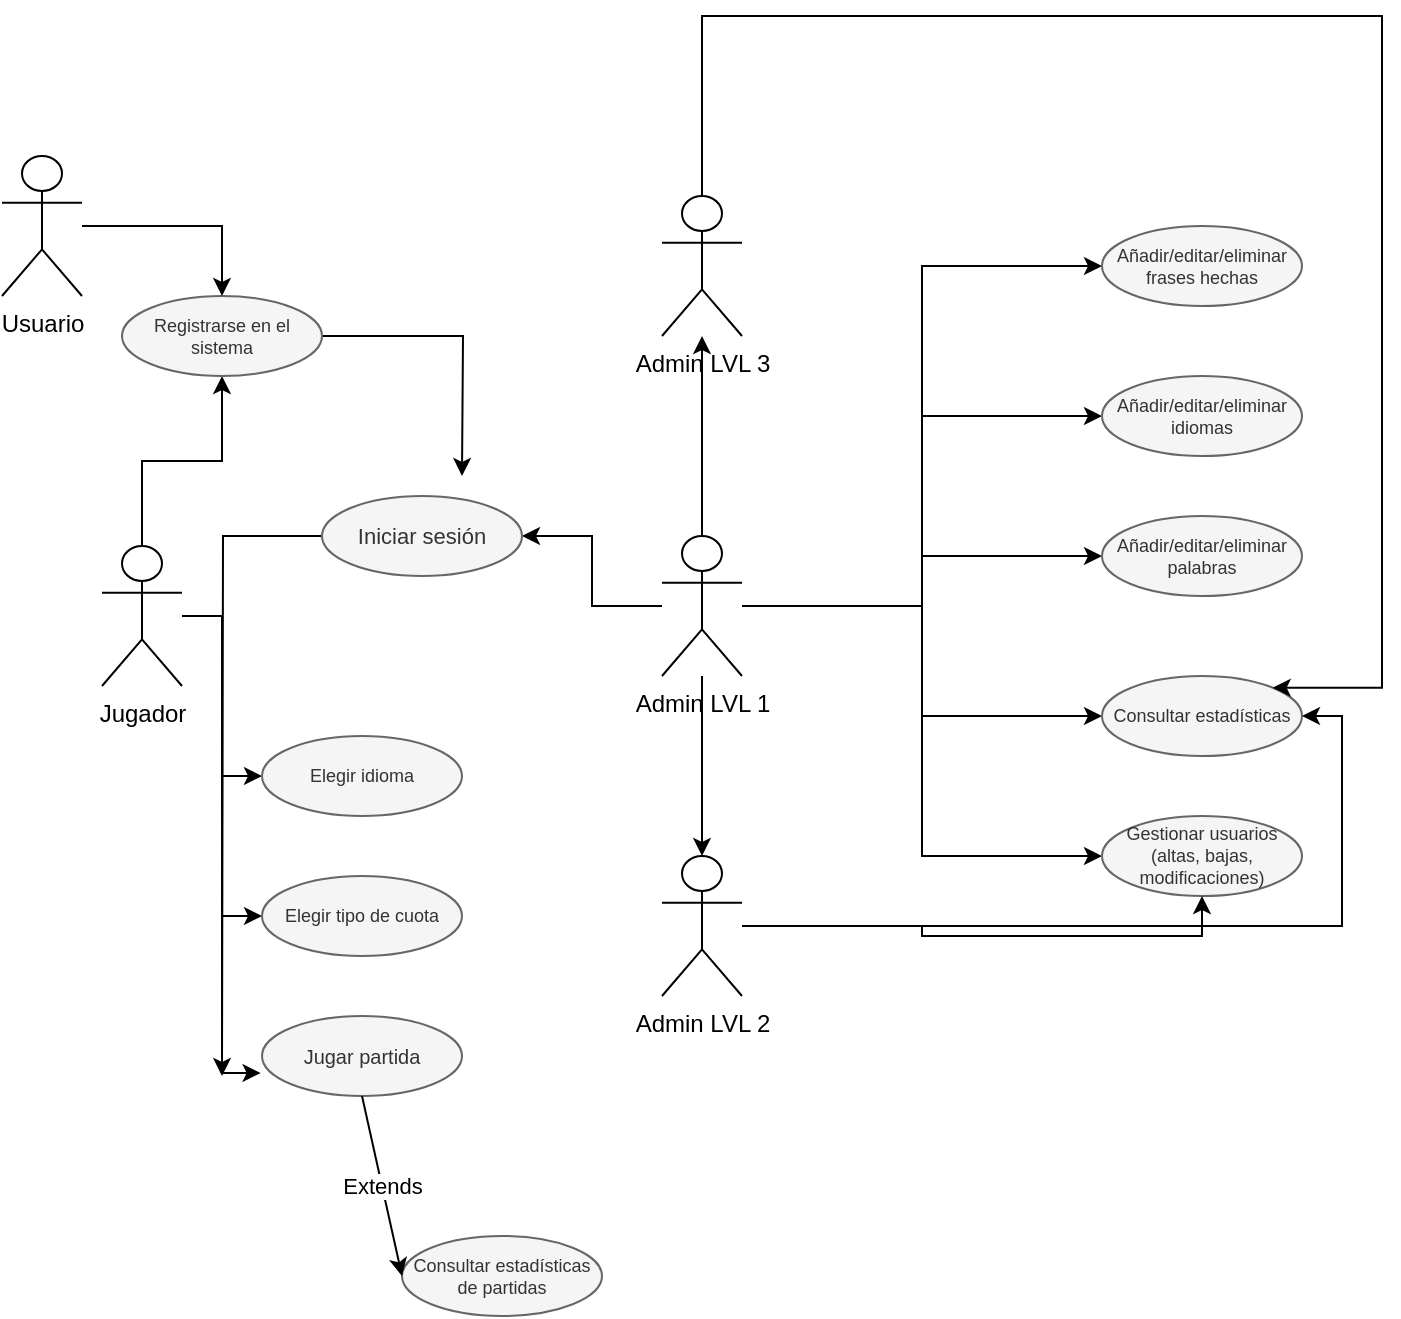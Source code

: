 <mxfile version="26.2.10">
  <diagram name="Pàgina-1" id="0ruSk0YyNo4MwrTmhed8">
    <mxGraphModel dx="856" dy="925" grid="1" gridSize="10" guides="1" tooltips="1" connect="1" arrows="1" fold="1" page="1" pageScale="1" pageWidth="2339" pageHeight="3300" math="0" shadow="0">
      <root>
        <mxCell id="0" />
        <mxCell id="1" parent="0" />
        <mxCell id="G-jLx8eTbRwUM8pdqsnZ-8" style="edgeStyle=orthogonalEdgeStyle;rounded=0;orthogonalLoop=1;jettySize=auto;html=1;entryX=0.5;entryY=1;entryDx=0;entryDy=0;" edge="1" parent="1" source="GyufhPFvqugWBIpEKS0c-1" target="GyufhPFvqugWBIpEKS0c-3">
          <mxGeometry relative="1" as="geometry" />
        </mxCell>
        <mxCell id="G-jLx8eTbRwUM8pdqsnZ-14" style="edgeStyle=orthogonalEdgeStyle;rounded=0;orthogonalLoop=1;jettySize=auto;html=1;entryX=0;entryY=0.5;entryDx=0;entryDy=0;" edge="1" parent="1" source="GyufhPFvqugWBIpEKS0c-1" target="GyufhPFvqugWBIpEKS0c-8">
          <mxGeometry relative="1" as="geometry" />
        </mxCell>
        <mxCell id="G-jLx8eTbRwUM8pdqsnZ-17" style="edgeStyle=orthogonalEdgeStyle;rounded=0;orthogonalLoop=1;jettySize=auto;html=1;entryX=0;entryY=0.5;entryDx=0;entryDy=0;" edge="1" parent="1" source="GyufhPFvqugWBIpEKS0c-1" target="GyufhPFvqugWBIpEKS0c-9">
          <mxGeometry relative="1" as="geometry" />
        </mxCell>
        <mxCell id="GyufhPFvqugWBIpEKS0c-1" value="Jugador" style="shape=umlActor;verticalLabelPosition=bottom;verticalAlign=top;html=1;outlineConnect=0;fontSize=12;" parent="1" vertex="1">
          <mxGeometry x="140" y="435" width="40" height="70" as="geometry" />
        </mxCell>
        <mxCell id="G-jLx8eTbRwUM8pdqsnZ-5" style="edgeStyle=orthogonalEdgeStyle;rounded=0;orthogonalLoop=1;jettySize=auto;html=1;exitX=0.5;exitY=0;exitDx=0;exitDy=0;exitPerimeter=0;" edge="1" parent="1" source="GyufhPFvqugWBIpEKS0c-2" target="GyufhPFvqugWBIpEKS0c-28">
          <mxGeometry relative="1" as="geometry" />
        </mxCell>
        <mxCell id="G-jLx8eTbRwUM8pdqsnZ-6" style="edgeStyle=orthogonalEdgeStyle;rounded=0;orthogonalLoop=1;jettySize=auto;html=1;" edge="1" parent="1" source="GyufhPFvqugWBIpEKS0c-2" target="GyufhPFvqugWBIpEKS0c-27">
          <mxGeometry relative="1" as="geometry" />
        </mxCell>
        <mxCell id="G-jLx8eTbRwUM8pdqsnZ-24" style="edgeStyle=orthogonalEdgeStyle;rounded=0;orthogonalLoop=1;jettySize=auto;html=1;entryX=1;entryY=0.5;entryDx=0;entryDy=0;" edge="1" parent="1" source="GyufhPFvqugWBIpEKS0c-2" target="GyufhPFvqugWBIpEKS0c-4">
          <mxGeometry relative="1" as="geometry" />
        </mxCell>
        <mxCell id="G-jLx8eTbRwUM8pdqsnZ-25" style="edgeStyle=orthogonalEdgeStyle;rounded=0;orthogonalLoop=1;jettySize=auto;html=1;entryX=0;entryY=0.5;entryDx=0;entryDy=0;" edge="1" parent="1" source="GyufhPFvqugWBIpEKS0c-2" target="GyufhPFvqugWBIpEKS0c-7">
          <mxGeometry relative="1" as="geometry" />
        </mxCell>
        <mxCell id="G-jLx8eTbRwUM8pdqsnZ-26" style="edgeStyle=orthogonalEdgeStyle;rounded=0;orthogonalLoop=1;jettySize=auto;html=1;entryX=0;entryY=0.5;entryDx=0;entryDy=0;" edge="1" parent="1" source="GyufhPFvqugWBIpEKS0c-2" target="GyufhPFvqugWBIpEKS0c-14">
          <mxGeometry relative="1" as="geometry" />
        </mxCell>
        <mxCell id="G-jLx8eTbRwUM8pdqsnZ-27" style="edgeStyle=orthogonalEdgeStyle;rounded=0;orthogonalLoop=1;jettySize=auto;html=1;entryX=0;entryY=0.5;entryDx=0;entryDy=0;" edge="1" parent="1" source="GyufhPFvqugWBIpEKS0c-2" target="GyufhPFvqugWBIpEKS0c-10">
          <mxGeometry relative="1" as="geometry" />
        </mxCell>
        <mxCell id="G-jLx8eTbRwUM8pdqsnZ-28" style="edgeStyle=orthogonalEdgeStyle;rounded=0;orthogonalLoop=1;jettySize=auto;html=1;entryX=0;entryY=0.5;entryDx=0;entryDy=0;" edge="1" parent="1" source="GyufhPFvqugWBIpEKS0c-2" target="GyufhPFvqugWBIpEKS0c-11">
          <mxGeometry relative="1" as="geometry" />
        </mxCell>
        <mxCell id="G-jLx8eTbRwUM8pdqsnZ-29" style="edgeStyle=orthogonalEdgeStyle;rounded=0;orthogonalLoop=1;jettySize=auto;html=1;entryX=0;entryY=0.5;entryDx=0;entryDy=0;" edge="1" parent="1" source="GyufhPFvqugWBIpEKS0c-2" target="GyufhPFvqugWBIpEKS0c-12">
          <mxGeometry relative="1" as="geometry" />
        </mxCell>
        <mxCell id="GyufhPFvqugWBIpEKS0c-2" value="&lt;font&gt;Admin LVL 1&lt;/font&gt;" style="shape=umlActor;verticalLabelPosition=bottom;verticalAlign=top;html=1;outlineConnect=0;fontSize=12;" parent="1" vertex="1">
          <mxGeometry x="420" y="430" width="40" height="70" as="geometry" />
        </mxCell>
        <mxCell id="G-jLx8eTbRwUM8pdqsnZ-42" style="edgeStyle=orthogonalEdgeStyle;rounded=0;orthogonalLoop=1;jettySize=auto;html=1;" edge="1" parent="1" source="GyufhPFvqugWBIpEKS0c-3">
          <mxGeometry relative="1" as="geometry">
            <mxPoint x="320" y="400" as="targetPoint" />
          </mxGeometry>
        </mxCell>
        <mxCell id="GyufhPFvqugWBIpEKS0c-3" value="&lt;div&gt;&lt;font&gt;Registrarse en el sistema&lt;/font&gt;&lt;/div&gt;" style="ellipse;whiteSpace=wrap;html=1;fontSize=9;fillColor=#f5f5f5;fontColor=#333333;strokeColor=#666666;" parent="1" vertex="1">
          <mxGeometry x="150" y="310" width="100" height="40" as="geometry" />
        </mxCell>
        <mxCell id="G-jLx8eTbRwUM8pdqsnZ-43" style="edgeStyle=orthogonalEdgeStyle;rounded=0;orthogonalLoop=1;jettySize=auto;html=1;" edge="1" parent="1" source="GyufhPFvqugWBIpEKS0c-4">
          <mxGeometry relative="1" as="geometry">
            <mxPoint x="200" y="700" as="targetPoint" />
          </mxGeometry>
        </mxCell>
        <mxCell id="GyufhPFvqugWBIpEKS0c-4" value="&lt;font style=&quot;font-size: 11px;&quot;&gt;Iniciar sesión&lt;/font&gt;" style="ellipse;whiteSpace=wrap;html=1;fillColor=#f5f5f5;fontColor=#333333;strokeColor=#666666;" parent="1" vertex="1">
          <mxGeometry x="250" y="410" width="100" height="40" as="geometry" />
        </mxCell>
        <mxCell id="GyufhPFvqugWBIpEKS0c-7" value="&lt;div style=&quot;line-height: 80%;&quot;&gt;Consultar estadísticas&lt;font&gt;&lt;br&gt;&lt;/font&gt;&lt;/div&gt;" style="ellipse;whiteSpace=wrap;html=1;fontSize=9;fillColor=#f5f5f5;fontColor=#333333;strokeColor=#666666;" parent="1" vertex="1">
          <mxGeometry x="640" y="500" width="100" height="40" as="geometry" />
        </mxCell>
        <mxCell id="GyufhPFvqugWBIpEKS0c-8" value="Elegir idioma" style="ellipse;whiteSpace=wrap;html=1;fontSize=9;fillColor=#f5f5f5;fontColor=#333333;strokeColor=#666666;" parent="1" vertex="1">
          <mxGeometry x="220" y="530" width="100" height="40" as="geometry" />
        </mxCell>
        <mxCell id="GyufhPFvqugWBIpEKS0c-9" value="&lt;font&gt;Elegir tipo de cuota&lt;/font&gt;" style="ellipse;whiteSpace=wrap;html=1;fontSize=9;fillColor=#f5f5f5;fontColor=#333333;strokeColor=#666666;" parent="1" vertex="1">
          <mxGeometry x="220" y="600" width="100" height="40" as="geometry" />
        </mxCell>
        <mxCell id="GyufhPFvqugWBIpEKS0c-10" value="&lt;font&gt;Añadir/editar/eliminar palabras&lt;/font&gt;" style="ellipse;whiteSpace=wrap;html=1;fontSize=9;fillColor=#f5f5f5;fontColor=#333333;strokeColor=#666666;" parent="1" vertex="1">
          <mxGeometry x="640" y="420" width="100" height="40" as="geometry" />
        </mxCell>
        <mxCell id="GyufhPFvqugWBIpEKS0c-11" value="&lt;font&gt;Añadir/editar/eliminar frases hechas&lt;/font&gt;" style="ellipse;whiteSpace=wrap;html=1;fontSize=9;fillColor=#f5f5f5;fontColor=#333333;strokeColor=#666666;" parent="1" vertex="1">
          <mxGeometry x="640" y="275" width="100" height="40" as="geometry" />
        </mxCell>
        <mxCell id="GyufhPFvqugWBIpEKS0c-12" value="&lt;font&gt;Añadir/editar/eliminar idiomas&lt;/font&gt;" style="ellipse;whiteSpace=wrap;html=1;fontSize=9;fillColor=#f5f5f5;fontColor=#333333;strokeColor=#666666;" parent="1" vertex="1">
          <mxGeometry x="640" y="350" width="100" height="40" as="geometry" />
        </mxCell>
        <mxCell id="GyufhPFvqugWBIpEKS0c-13" value="&lt;font&gt;Consultar estadísticas de partidas&lt;/font&gt;" style="ellipse;whiteSpace=wrap;html=1;fontSize=9;fillColor=#f5f5f5;fontColor=#333333;strokeColor=#666666;" parent="1" vertex="1">
          <mxGeometry x="290" y="780" width="100" height="40" as="geometry" />
        </mxCell>
        <mxCell id="GyufhPFvqugWBIpEKS0c-14" value="&lt;font&gt;Gestionar usuarios (altas, bajas, modificaciones)&lt;/font&gt;" style="ellipse;whiteSpace=wrap;html=1;fontSize=9;fillColor=#f5f5f5;fontColor=#333333;strokeColor=#666666;" parent="1" vertex="1">
          <mxGeometry x="640" y="570" width="100" height="40" as="geometry" />
        </mxCell>
        <mxCell id="G-jLx8eTbRwUM8pdqsnZ-32" style="edgeStyle=orthogonalEdgeStyle;rounded=0;orthogonalLoop=1;jettySize=auto;html=1;entryX=0.5;entryY=1;entryDx=0;entryDy=0;" edge="1" parent="1" source="GyufhPFvqugWBIpEKS0c-27" target="GyufhPFvqugWBIpEKS0c-14">
          <mxGeometry relative="1" as="geometry" />
        </mxCell>
        <mxCell id="G-jLx8eTbRwUM8pdqsnZ-35" style="edgeStyle=orthogonalEdgeStyle;rounded=0;orthogonalLoop=1;jettySize=auto;html=1;entryX=1;entryY=0.5;entryDx=0;entryDy=0;" edge="1" parent="1" source="GyufhPFvqugWBIpEKS0c-27" target="GyufhPFvqugWBIpEKS0c-7">
          <mxGeometry relative="1" as="geometry">
            <mxPoint x="780" y="530" as="targetPoint" />
          </mxGeometry>
        </mxCell>
        <mxCell id="GyufhPFvqugWBIpEKS0c-27" value="&lt;font&gt;Admin LVL 2&lt;/font&gt;" style="shape=umlActor;verticalLabelPosition=bottom;verticalAlign=top;html=1;outlineConnect=0;fontSize=12;" parent="1" vertex="1">
          <mxGeometry x="420" y="590" width="40" height="70" as="geometry" />
        </mxCell>
        <mxCell id="G-jLx8eTbRwUM8pdqsnZ-36" style="edgeStyle=orthogonalEdgeStyle;rounded=0;orthogonalLoop=1;jettySize=auto;html=1;entryX=1;entryY=0;entryDx=0;entryDy=0;" edge="1" parent="1" source="GyufhPFvqugWBIpEKS0c-28" target="GyufhPFvqugWBIpEKS0c-7">
          <mxGeometry relative="1" as="geometry">
            <mxPoint x="780" y="520" as="targetPoint" />
            <Array as="points">
              <mxPoint x="440" y="170" />
              <mxPoint x="780" y="170" />
              <mxPoint x="780" y="506" />
            </Array>
          </mxGeometry>
        </mxCell>
        <mxCell id="GyufhPFvqugWBIpEKS0c-28" value="&lt;font&gt;Admin LVL 3&lt;/font&gt;" style="shape=umlActor;verticalLabelPosition=bottom;verticalAlign=top;html=1;outlineConnect=0;fontSize=12;" parent="1" vertex="1">
          <mxGeometry x="420" y="260" width="40" height="70" as="geometry" />
        </mxCell>
        <mxCell id="G-jLx8eTbRwUM8pdqsnZ-9" style="edgeStyle=orthogonalEdgeStyle;rounded=0;orthogonalLoop=1;jettySize=auto;html=1;entryX=0.5;entryY=0;entryDx=0;entryDy=0;" edge="1" parent="1" source="G-jLx8eTbRwUM8pdqsnZ-1" target="GyufhPFvqugWBIpEKS0c-3">
          <mxGeometry relative="1" as="geometry" />
        </mxCell>
        <mxCell id="G-jLx8eTbRwUM8pdqsnZ-1" value="&lt;div&gt;Usuario&lt;/div&gt;" style="shape=umlActor;verticalLabelPosition=bottom;verticalAlign=top;html=1;outlineConnect=0;fontSize=12;" vertex="1" parent="1">
          <mxGeometry x="90" y="240" width="40" height="70" as="geometry" />
        </mxCell>
        <mxCell id="G-jLx8eTbRwUM8pdqsnZ-18" value="Jugar partida" style="ellipse;whiteSpace=wrap;html=1;fontSize=10;fillColor=#f5f5f5;fontColor=#333333;strokeColor=#666666;" vertex="1" parent="1">
          <mxGeometry x="220" y="670" width="100" height="40" as="geometry" />
        </mxCell>
        <mxCell id="G-jLx8eTbRwUM8pdqsnZ-19" style="edgeStyle=orthogonalEdgeStyle;rounded=0;orthogonalLoop=1;jettySize=auto;html=1;entryX=-0.007;entryY=0.713;entryDx=0;entryDy=0;entryPerimeter=0;" edge="1" parent="1" source="GyufhPFvqugWBIpEKS0c-1" target="G-jLx8eTbRwUM8pdqsnZ-18">
          <mxGeometry relative="1" as="geometry" />
        </mxCell>
        <mxCell id="G-jLx8eTbRwUM8pdqsnZ-22" value="" style="endArrow=classic;html=1;rounded=0;exitX=0.5;exitY=1;exitDx=0;exitDy=0;entryX=0;entryY=0.5;entryDx=0;entryDy=0;" edge="1" parent="1" source="G-jLx8eTbRwUM8pdqsnZ-18" target="GyufhPFvqugWBIpEKS0c-13">
          <mxGeometry relative="1" as="geometry">
            <mxPoint x="230" y="790" as="sourcePoint" />
            <mxPoint x="330" y="790" as="targetPoint" />
          </mxGeometry>
        </mxCell>
        <mxCell id="G-jLx8eTbRwUM8pdqsnZ-23" value="Extends" style="edgeLabel;resizable=0;html=1;;align=center;verticalAlign=middle;" connectable="0" vertex="1" parent="G-jLx8eTbRwUM8pdqsnZ-22">
          <mxGeometry relative="1" as="geometry" />
        </mxCell>
      </root>
    </mxGraphModel>
  </diagram>
</mxfile>
